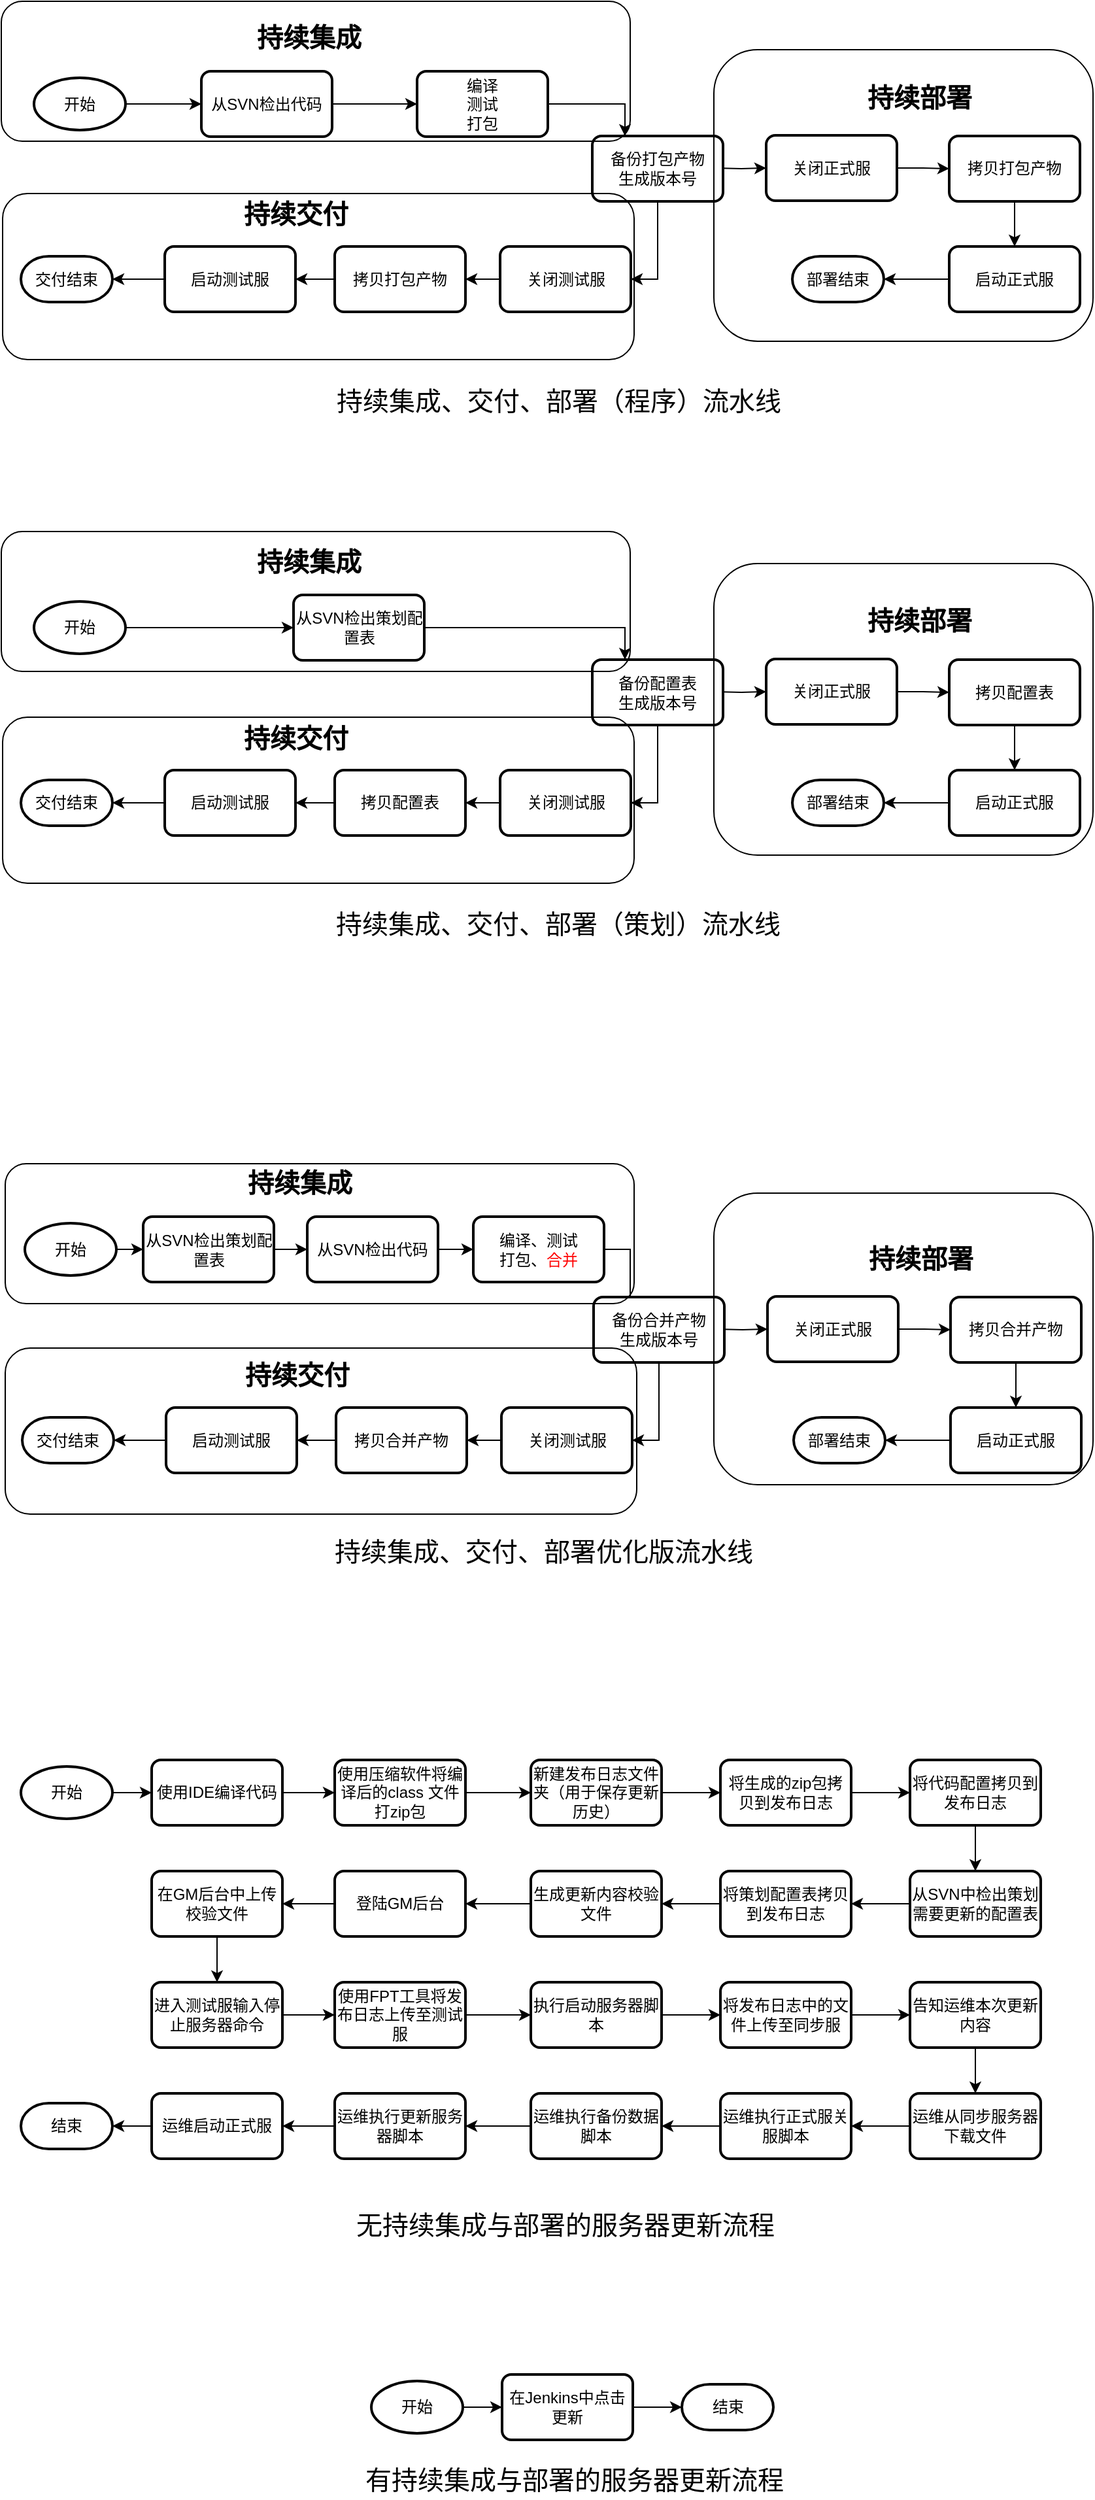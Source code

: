 <mxfile version="11.0.8" type="github"><diagram id="DAxNncxdPKb8huAuDV34" name="第 1 页"><mxGraphModel dx="1822" dy="759" grid="1" gridSize="10" guides="1" tooltips="1" connect="1" arrows="1" fold="1" page="0" pageScale="1" pageWidth="827" pageHeight="1169" math="0" shadow="0"><root><mxCell id="0"/><mxCell id="1" parent="0"/><mxCell id="uBX6GO0lkTKA9ws29C6M-3" value="" style="edgeStyle=orthogonalEdgeStyle;rounded=0;orthogonalLoop=1;jettySize=auto;html=1;" parent="1" source="uBX6GO0lkTKA9ws29C6M-1" target="uBX6GO0lkTKA9ws29C6M-2" edge="1"><mxGeometry relative="1" as="geometry"/></mxCell><mxCell id="uBX6GO0lkTKA9ws29C6M-1" value="开始" style="strokeWidth=2;html=1;shape=mxgraph.flowchart.start_1;whiteSpace=wrap;" parent="1" vertex="1"><mxGeometry x="20" y="298.5" width="70" height="40" as="geometry"/></mxCell><mxCell id="uBX6GO0lkTKA9ws29C6M-5" value="" style="edgeStyle=orthogonalEdgeStyle;rounded=0;orthogonalLoop=1;jettySize=auto;html=1;" parent="1" source="uBX6GO0lkTKA9ws29C6M-2" target="uBX6GO0lkTKA9ws29C6M-4" edge="1"><mxGeometry relative="1" as="geometry"/></mxCell><mxCell id="uBX6GO0lkTKA9ws29C6M-2" value="从SVN检出代码" style="rounded=1;whiteSpace=wrap;html=1;absoluteArcSize=1;arcSize=14;strokeWidth=2;" parent="1" vertex="1"><mxGeometry x="148" y="293.5" width="100" height="50" as="geometry"/></mxCell><mxCell id="9Hxr84d4E7dK_ZNgfjIY-139" style="edgeStyle=orthogonalEdgeStyle;rounded=0;orthogonalLoop=1;jettySize=auto;html=1;exitX=1;exitY=0.5;exitDx=0;exitDy=0;entryX=0.25;entryY=0;entryDx=0;entryDy=0;fontSize=20;" edge="1" parent="1" source="uBX6GO0lkTKA9ws29C6M-4" target="uBX6GO0lkTKA9ws29C6M-6"><mxGeometry relative="1" as="geometry"/></mxCell><mxCell id="uBX6GO0lkTKA9ws29C6M-4" value="&lt;div&gt;编译&lt;/div&gt;&lt;div&gt;测试&lt;/div&gt;&lt;div&gt;打包&lt;/div&gt;" style="rounded=1;whiteSpace=wrap;html=1;absoluteArcSize=1;arcSize=14;strokeWidth=2;" parent="1" vertex="1"><mxGeometry x="313" y="293.5" width="100" height="50" as="geometry"/></mxCell><mxCell id="9Hxr84d4E7dK_ZNgfjIY-12" value="" style="edgeStyle=orthogonalEdgeStyle;rounded=0;orthogonalLoop=1;jettySize=auto;html=1;" edge="1" parent="1" target="9Hxr84d4E7dK_ZNgfjIY-1"><mxGeometry relative="1" as="geometry"><mxPoint x="540" y="367.5" as="sourcePoint"/></mxGeometry></mxCell><mxCell id="9Hxr84d4E7dK_ZNgfjIY-136" style="edgeStyle=orthogonalEdgeStyle;rounded=0;orthogonalLoop=1;jettySize=auto;html=1;exitX=0.5;exitY=1;exitDx=0;exitDy=0;entryX=1;entryY=0.5;entryDx=0;entryDy=0;fontSize=20;" edge="1" parent="1" source="uBX6GO0lkTKA9ws29C6M-6" target="uBX6GO0lkTKA9ws29C6M-8"><mxGeometry relative="1" as="geometry"/></mxCell><mxCell id="uBX6GO0lkTKA9ws29C6M-6" value="&lt;div&gt;备份打包产物&lt;/div&gt;&lt;div&gt;生成版本号&lt;br&gt;&lt;/div&gt;" style="rounded=1;whiteSpace=wrap;html=1;absoluteArcSize=1;arcSize=14;strokeWidth=2;" parent="1" vertex="1"><mxGeometry x="447" y="343" width="100" height="50" as="geometry"/></mxCell><mxCell id="uBX6GO0lkTKA9ws29C6M-13" value="" style="edgeStyle=orthogonalEdgeStyle;rounded=0;orthogonalLoop=1;jettySize=auto;html=1;" parent="1" source="uBX6GO0lkTKA9ws29C6M-8" target="uBX6GO0lkTKA9ws29C6M-9" edge="1"><mxGeometry relative="1" as="geometry"/></mxCell><mxCell id="uBX6GO0lkTKA9ws29C6M-8" value="关闭测试服" style="rounded=1;whiteSpace=wrap;html=1;absoluteArcSize=1;arcSize=14;strokeWidth=2;" parent="1" vertex="1"><mxGeometry x="376.5" y="427.5" width="100" height="50" as="geometry"/></mxCell><mxCell id="uBX6GO0lkTKA9ws29C6M-11" value="" style="edgeStyle=orthogonalEdgeStyle;rounded=0;orthogonalLoop=1;jettySize=auto;html=1;" parent="1" source="uBX6GO0lkTKA9ws29C6M-9" target="uBX6GO0lkTKA9ws29C6M-10" edge="1"><mxGeometry relative="1" as="geometry"/></mxCell><mxCell id="uBX6GO0lkTKA9ws29C6M-9" value="拷贝打包产物" style="rounded=1;whiteSpace=wrap;html=1;absoluteArcSize=1;arcSize=14;strokeWidth=2;" parent="1" vertex="1"><mxGeometry x="250" y="427.5" width="100" height="50" as="geometry"/></mxCell><mxCell id="uBX6GO0lkTKA9ws29C6M-15" value="" style="edgeStyle=orthogonalEdgeStyle;rounded=0;orthogonalLoop=1;jettySize=auto;html=1;" parent="1" source="uBX6GO0lkTKA9ws29C6M-10" target="uBX6GO0lkTKA9ws29C6M-14" edge="1"><mxGeometry relative="1" as="geometry"/></mxCell><mxCell id="uBX6GO0lkTKA9ws29C6M-10" value="启动测试服" style="rounded=1;whiteSpace=wrap;html=1;absoluteArcSize=1;arcSize=14;strokeWidth=2;" parent="1" vertex="1"><mxGeometry x="120" y="427.5" width="100" height="50" as="geometry"/></mxCell><mxCell id="uBX6GO0lkTKA9ws29C6M-14" value="交付结束" style="strokeWidth=2;html=1;shape=mxgraph.flowchart.terminator;whiteSpace=wrap;" parent="1" vertex="1"><mxGeometry x="10" y="435" width="70" height="35" as="geometry"/></mxCell><mxCell id="9Hxr84d4E7dK_ZNgfjIY-13" value="" style="edgeStyle=orthogonalEdgeStyle;rounded=0;orthogonalLoop=1;jettySize=auto;html=1;" edge="1" parent="1" source="9Hxr84d4E7dK_ZNgfjIY-1" target="9Hxr84d4E7dK_ZNgfjIY-2"><mxGeometry relative="1" as="geometry"/></mxCell><mxCell id="9Hxr84d4E7dK_ZNgfjIY-1" value="关闭正式服" style="rounded=1;whiteSpace=wrap;html=1;absoluteArcSize=1;arcSize=14;strokeWidth=2;" vertex="1" parent="1"><mxGeometry x="580" y="342.5" width="100" height="50" as="geometry"/></mxCell><mxCell id="9Hxr84d4E7dK_ZNgfjIY-14" value="" style="edgeStyle=orthogonalEdgeStyle;rounded=0;orthogonalLoop=1;jettySize=auto;html=1;" edge="1" parent="1" source="9Hxr84d4E7dK_ZNgfjIY-2" target="9Hxr84d4E7dK_ZNgfjIY-3"><mxGeometry relative="1" as="geometry"/></mxCell><mxCell id="9Hxr84d4E7dK_ZNgfjIY-2" value="拷贝打包产物" style="rounded=1;whiteSpace=wrap;html=1;absoluteArcSize=1;arcSize=14;strokeWidth=2;" vertex="1" parent="1"><mxGeometry x="720" y="343" width="100" height="50" as="geometry"/></mxCell><mxCell id="9Hxr84d4E7dK_ZNgfjIY-15" value="" style="edgeStyle=orthogonalEdgeStyle;rounded=0;orthogonalLoop=1;jettySize=auto;html=1;" edge="1" parent="1" source="9Hxr84d4E7dK_ZNgfjIY-3" target="9Hxr84d4E7dK_ZNgfjIY-5"><mxGeometry relative="1" as="geometry"/></mxCell><mxCell id="9Hxr84d4E7dK_ZNgfjIY-3" value="启动正式服" style="rounded=1;whiteSpace=wrap;html=1;absoluteArcSize=1;arcSize=14;strokeWidth=2;" vertex="1" parent="1"><mxGeometry x="720" y="427.5" width="100" height="50" as="geometry"/></mxCell><mxCell id="9Hxr84d4E7dK_ZNgfjIY-5" value="部署结束" style="strokeWidth=2;html=1;shape=mxgraph.flowchart.terminator;whiteSpace=wrap;" vertex="1" parent="1"><mxGeometry x="600" y="435" width="70" height="35" as="geometry"/></mxCell><mxCell id="9Hxr84d4E7dK_ZNgfjIY-10" value="" style="rounded=1;whiteSpace=wrap;html=1;fillColor=none;" vertex="1" parent="1"><mxGeometry x="-4" y="387" width="483" height="127" as="geometry"/></mxCell><mxCell id="9Hxr84d4E7dK_ZNgfjIY-16" value="" style="rounded=1;whiteSpace=wrap;html=1;fillColor=none;" vertex="1" parent="1"><mxGeometry x="540" y="277" width="290" height="223" as="geometry"/></mxCell><mxCell id="9Hxr84d4E7dK_ZNgfjIY-17" value="持续集成" style="text;html=1;strokeColor=none;fillColor=none;align=center;verticalAlign=middle;whiteSpace=wrap;rounded=0;fontStyle=1;fontSize=20;" vertex="1" parent="1"><mxGeometry x="182.5" y="252" width="95" height="30" as="geometry"/></mxCell><mxCell id="9Hxr84d4E7dK_ZNgfjIY-18" value="持续部署" style="text;html=1;strokeColor=none;fillColor=none;align=center;verticalAlign=middle;whiteSpace=wrap;rounded=0;fontStyle=1;fontSize=20;" vertex="1" parent="1"><mxGeometry x="650" y="297.5" width="95" height="30" as="geometry"/></mxCell><mxCell id="9Hxr84d4E7dK_ZNgfjIY-203" style="edgeStyle=orthogonalEdgeStyle;rounded=0;orthogonalLoop=1;jettySize=auto;html=1;exitX=1;exitY=0.5;exitDx=0;exitDy=0;entryX=0.25;entryY=0;entryDx=0;entryDy=0;fontSize=20;" edge="1" parent="1" source="9Hxr84d4E7dK_ZNgfjIY-22" target="9Hxr84d4E7dK_ZNgfjIY-179"><mxGeometry relative="1" as="geometry"/></mxCell><mxCell id="9Hxr84d4E7dK_ZNgfjIY-22" value="从SVN检出策划配置表" style="rounded=1;whiteSpace=wrap;html=1;absoluteArcSize=1;arcSize=14;strokeWidth=2;" vertex="1" parent="1"><mxGeometry x="218.5" y="694" width="100" height="50" as="geometry"/></mxCell><mxCell id="9Hxr84d4E7dK_ZNgfjIY-49" value="持续集成、交付、部署（程序）流水线" style="text;html=1;strokeColor=none;fillColor=none;align=center;verticalAlign=middle;whiteSpace=wrap;rounded=0;fontStyle=0;fontSize=20;" vertex="1" parent="1"><mxGeometry x="243" y="530" width="357" height="30" as="geometry"/></mxCell><mxCell id="9Hxr84d4E7dK_ZNgfjIY-50" value="持续集成、交付、部署（策划）流水线" style="text;html=1;strokeColor=none;fillColor=none;align=center;verticalAlign=middle;whiteSpace=wrap;rounded=0;fontStyle=0;fontSize=20;" vertex="1" parent="1"><mxGeometry x="242" y="929.5" width="358" height="30" as="geometry"/></mxCell><mxCell id="9Hxr84d4E7dK_ZNgfjIY-234" value="" style="edgeStyle=orthogonalEdgeStyle;rounded=0;orthogonalLoop=1;jettySize=auto;html=1;fontSize=20;" edge="1" parent="1" source="9Hxr84d4E7dK_ZNgfjIY-54" target="9Hxr84d4E7dK_ZNgfjIY-56"><mxGeometry relative="1" as="geometry"/></mxCell><mxCell id="9Hxr84d4E7dK_ZNgfjIY-54" value="从SVN检出代码" style="rounded=1;whiteSpace=wrap;html=1;absoluteArcSize=1;arcSize=14;strokeWidth=2;" vertex="1" parent="1"><mxGeometry x="229" y="1169.5" width="100" height="50" as="geometry"/></mxCell><mxCell id="9Hxr84d4E7dK_ZNgfjIY-236" style="edgeStyle=orthogonalEdgeStyle;rounded=0;orthogonalLoop=1;jettySize=auto;html=1;exitX=1;exitY=0.5;exitDx=0;exitDy=0;entryX=0.25;entryY=0;entryDx=0;entryDy=0;fontSize=20;" edge="1" parent="1" source="9Hxr84d4E7dK_ZNgfjIY-56" target="9Hxr84d4E7dK_ZNgfjIY-212"><mxGeometry relative="1" as="geometry"/></mxCell><mxCell id="9Hxr84d4E7dK_ZNgfjIY-56" value="&lt;div&gt;编译、测试&lt;/div&gt;&lt;div&gt;打包、&lt;font color=&quot;#FF0000&quot;&gt;合并&lt;/font&gt;&lt;/div&gt;" style="rounded=1;whiteSpace=wrap;html=1;absoluteArcSize=1;arcSize=14;strokeWidth=2;" vertex="1" parent="1"><mxGeometry x="356" y="1169.5" width="100" height="50" as="geometry"/></mxCell><mxCell id="9Hxr84d4E7dK_ZNgfjIY-78" value="持续集成、交付、部署优化版流水线" style="text;html=1;strokeColor=none;fillColor=none;align=center;verticalAlign=middle;whiteSpace=wrap;rounded=0;fontStyle=0;fontSize=20;" vertex="1" parent="1"><mxGeometry x="240" y="1410" width="340" height="30" as="geometry"/></mxCell><mxCell id="9Hxr84d4E7dK_ZNgfjIY-108" value="" style="edgeStyle=orthogonalEdgeStyle;rounded=0;orthogonalLoop=1;jettySize=auto;html=1;fontSize=20;" edge="1" parent="1" source="9Hxr84d4E7dK_ZNgfjIY-86" target="9Hxr84d4E7dK_ZNgfjIY-87"><mxGeometry relative="1" as="geometry"/></mxCell><mxCell id="9Hxr84d4E7dK_ZNgfjIY-86" value="开始" style="strokeWidth=2;html=1;shape=mxgraph.flowchart.start_1;whiteSpace=wrap;" vertex="1" parent="1"><mxGeometry x="10" y="1590" width="70" height="40" as="geometry"/></mxCell><mxCell id="9Hxr84d4E7dK_ZNgfjIY-109" value="" style="edgeStyle=orthogonalEdgeStyle;rounded=0;orthogonalLoop=1;jettySize=auto;html=1;fontSize=20;" edge="1" parent="1" source="9Hxr84d4E7dK_ZNgfjIY-87" target="9Hxr84d4E7dK_ZNgfjIY-88"><mxGeometry relative="1" as="geometry"/></mxCell><mxCell id="9Hxr84d4E7dK_ZNgfjIY-87" value="使用IDE编译代码" style="rounded=1;whiteSpace=wrap;html=1;absoluteArcSize=1;arcSize=14;strokeWidth=2;" vertex="1" parent="1"><mxGeometry x="110" y="1585" width="100" height="50" as="geometry"/></mxCell><mxCell id="9Hxr84d4E7dK_ZNgfjIY-110" value="" style="edgeStyle=orthogonalEdgeStyle;rounded=0;orthogonalLoop=1;jettySize=auto;html=1;fontSize=20;" edge="1" parent="1" source="9Hxr84d4E7dK_ZNgfjIY-88" target="9Hxr84d4E7dK_ZNgfjIY-92"><mxGeometry relative="1" as="geometry"/></mxCell><mxCell id="9Hxr84d4E7dK_ZNgfjIY-88" value="使用压缩软件将编译后的class 文件打zip包" style="rounded=1;whiteSpace=wrap;html=1;absoluteArcSize=1;arcSize=14;strokeWidth=2;" vertex="1" parent="1"><mxGeometry x="250" y="1585" width="100" height="50" as="geometry"/></mxCell><mxCell id="9Hxr84d4E7dK_ZNgfjIY-119" value="" style="edgeStyle=orthogonalEdgeStyle;rounded=0;orthogonalLoop=1;jettySize=auto;html=1;fontSize=20;" edge="1" parent="1" source="9Hxr84d4E7dK_ZNgfjIY-89" target="9Hxr84d4E7dK_ZNgfjIY-90"><mxGeometry relative="1" as="geometry"/></mxCell><mxCell id="9Hxr84d4E7dK_ZNgfjIY-89" value="进入测试服输入停止服务器命令" style="rounded=1;whiteSpace=wrap;html=1;absoluteArcSize=1;arcSize=14;strokeWidth=2;" vertex="1" parent="1"><mxGeometry x="110" y="1755" width="100" height="50" as="geometry"/></mxCell><mxCell id="9Hxr84d4E7dK_ZNgfjIY-120" value="" style="edgeStyle=orthogonalEdgeStyle;rounded=0;orthogonalLoop=1;jettySize=auto;html=1;fontSize=20;" edge="1" parent="1" source="9Hxr84d4E7dK_ZNgfjIY-90" target="9Hxr84d4E7dK_ZNgfjIY-99"><mxGeometry relative="1" as="geometry"/></mxCell><mxCell id="9Hxr84d4E7dK_ZNgfjIY-90" value="使用FPT工具将发布日志上传至测试服" style="rounded=1;whiteSpace=wrap;html=1;absoluteArcSize=1;arcSize=14;strokeWidth=2;" vertex="1" parent="1"><mxGeometry x="250" y="1755" width="100" height="50" as="geometry"/></mxCell><mxCell id="9Hxr84d4E7dK_ZNgfjIY-114" value="" style="edgeStyle=orthogonalEdgeStyle;rounded=0;orthogonalLoop=1;jettySize=auto;html=1;fontSize=20;" edge="1" parent="1" source="9Hxr84d4E7dK_ZNgfjIY-91" target="9Hxr84d4E7dK_ZNgfjIY-93"><mxGeometry relative="1" as="geometry"/></mxCell><mxCell id="9Hxr84d4E7dK_ZNgfjIY-91" value="从SVN中检出策划需要更新的配置表" style="rounded=1;whiteSpace=wrap;html=1;absoluteArcSize=1;arcSize=14;strokeWidth=2;" vertex="1" parent="1"><mxGeometry x="690" y="1670" width="100" height="50" as="geometry"/></mxCell><mxCell id="9Hxr84d4E7dK_ZNgfjIY-111" value="" style="edgeStyle=orthogonalEdgeStyle;rounded=0;orthogonalLoop=1;jettySize=auto;html=1;fontSize=20;" edge="1" parent="1" source="9Hxr84d4E7dK_ZNgfjIY-92" target="9Hxr84d4E7dK_ZNgfjIY-94"><mxGeometry relative="1" as="geometry"/></mxCell><mxCell id="9Hxr84d4E7dK_ZNgfjIY-92" value="新建发布日志文件夹（用于保存更新历史）" style="rounded=1;whiteSpace=wrap;html=1;absoluteArcSize=1;arcSize=14;strokeWidth=2;" vertex="1" parent="1"><mxGeometry x="400" y="1585" width="100" height="50" as="geometry"/></mxCell><mxCell id="9Hxr84d4E7dK_ZNgfjIY-115" value="" style="edgeStyle=orthogonalEdgeStyle;rounded=0;orthogonalLoop=1;jettySize=auto;html=1;fontSize=20;" edge="1" parent="1" source="9Hxr84d4E7dK_ZNgfjIY-93" target="9Hxr84d4E7dK_ZNgfjIY-96"><mxGeometry relative="1" as="geometry"/></mxCell><mxCell id="9Hxr84d4E7dK_ZNgfjIY-93" value="将策划配置表拷贝到发布日志" style="rounded=1;whiteSpace=wrap;html=1;absoluteArcSize=1;arcSize=14;strokeWidth=2;" vertex="1" parent="1"><mxGeometry x="545" y="1670" width="100" height="50" as="geometry"/></mxCell><mxCell id="9Hxr84d4E7dK_ZNgfjIY-112" value="" style="edgeStyle=orthogonalEdgeStyle;rounded=0;orthogonalLoop=1;jettySize=auto;html=1;fontSize=20;" edge="1" parent="1" source="9Hxr84d4E7dK_ZNgfjIY-94" target="9Hxr84d4E7dK_ZNgfjIY-95"><mxGeometry relative="1" as="geometry"/></mxCell><mxCell id="9Hxr84d4E7dK_ZNgfjIY-94" value="将生成的zip包拷贝到发布日志" style="rounded=1;whiteSpace=wrap;html=1;absoluteArcSize=1;arcSize=14;strokeWidth=2;" vertex="1" parent="1"><mxGeometry x="545" y="1585" width="100" height="50" as="geometry"/></mxCell><mxCell id="9Hxr84d4E7dK_ZNgfjIY-113" value="" style="edgeStyle=orthogonalEdgeStyle;rounded=0;orthogonalLoop=1;jettySize=auto;html=1;fontSize=20;" edge="1" parent="1" source="9Hxr84d4E7dK_ZNgfjIY-95" target="9Hxr84d4E7dK_ZNgfjIY-91"><mxGeometry relative="1" as="geometry"/></mxCell><mxCell id="9Hxr84d4E7dK_ZNgfjIY-95" value="将代码配置拷贝到发布日志" style="rounded=1;whiteSpace=wrap;html=1;absoluteArcSize=1;arcSize=14;strokeWidth=2;" vertex="1" parent="1"><mxGeometry x="690" y="1585" width="100" height="50" as="geometry"/></mxCell><mxCell id="9Hxr84d4E7dK_ZNgfjIY-116" value="" style="edgeStyle=orthogonalEdgeStyle;rounded=0;orthogonalLoop=1;jettySize=auto;html=1;fontSize=20;" edge="1" parent="1" source="9Hxr84d4E7dK_ZNgfjIY-96" target="9Hxr84d4E7dK_ZNgfjIY-97"><mxGeometry relative="1" as="geometry"/></mxCell><mxCell id="9Hxr84d4E7dK_ZNgfjIY-96" value="生成更新内容校验文件" style="rounded=1;whiteSpace=wrap;html=1;absoluteArcSize=1;arcSize=14;strokeWidth=2;" vertex="1" parent="1"><mxGeometry x="400" y="1670" width="100" height="50" as="geometry"/></mxCell><mxCell id="9Hxr84d4E7dK_ZNgfjIY-117" value="" style="edgeStyle=orthogonalEdgeStyle;rounded=0;orthogonalLoop=1;jettySize=auto;html=1;fontSize=20;" edge="1" parent="1" source="9Hxr84d4E7dK_ZNgfjIY-97" target="9Hxr84d4E7dK_ZNgfjIY-98"><mxGeometry relative="1" as="geometry"/></mxCell><mxCell id="9Hxr84d4E7dK_ZNgfjIY-97" value="登陆GM后台" style="rounded=1;whiteSpace=wrap;html=1;absoluteArcSize=1;arcSize=14;strokeWidth=2;" vertex="1" parent="1"><mxGeometry x="250" y="1670" width="100" height="50" as="geometry"/></mxCell><mxCell id="9Hxr84d4E7dK_ZNgfjIY-118" value="" style="edgeStyle=orthogonalEdgeStyle;rounded=0;orthogonalLoop=1;jettySize=auto;html=1;fontSize=20;" edge="1" parent="1" source="9Hxr84d4E7dK_ZNgfjIY-98" target="9Hxr84d4E7dK_ZNgfjIY-89"><mxGeometry relative="1" as="geometry"/></mxCell><mxCell id="9Hxr84d4E7dK_ZNgfjIY-98" value="在GM后台中上传校验文件" style="rounded=1;whiteSpace=wrap;html=1;absoluteArcSize=1;arcSize=14;strokeWidth=2;" vertex="1" parent="1"><mxGeometry x="110" y="1670" width="100" height="50" as="geometry"/></mxCell><mxCell id="9Hxr84d4E7dK_ZNgfjIY-121" value="" style="edgeStyle=orthogonalEdgeStyle;rounded=0;orthogonalLoop=1;jettySize=auto;html=1;fontSize=20;" edge="1" parent="1" source="9Hxr84d4E7dK_ZNgfjIY-99" target="9Hxr84d4E7dK_ZNgfjIY-100"><mxGeometry relative="1" as="geometry"/></mxCell><mxCell id="9Hxr84d4E7dK_ZNgfjIY-99" value="执行启动服务器脚本" style="rounded=1;whiteSpace=wrap;html=1;absoluteArcSize=1;arcSize=14;strokeWidth=2;" vertex="1" parent="1"><mxGeometry x="400" y="1755" width="100" height="50" as="geometry"/></mxCell><mxCell id="9Hxr84d4E7dK_ZNgfjIY-122" value="" style="edgeStyle=orthogonalEdgeStyle;rounded=0;orthogonalLoop=1;jettySize=auto;html=1;fontSize=20;" edge="1" parent="1" source="9Hxr84d4E7dK_ZNgfjIY-100" target="9Hxr84d4E7dK_ZNgfjIY-101"><mxGeometry relative="1" as="geometry"/></mxCell><mxCell id="9Hxr84d4E7dK_ZNgfjIY-100" value="将发布日志中的文件上传至同步服" style="rounded=1;whiteSpace=wrap;html=1;absoluteArcSize=1;arcSize=14;strokeWidth=2;" vertex="1" parent="1"><mxGeometry x="545" y="1755" width="100" height="50" as="geometry"/></mxCell><mxCell id="9Hxr84d4E7dK_ZNgfjIY-123" value="" style="edgeStyle=orthogonalEdgeStyle;rounded=0;orthogonalLoop=1;jettySize=auto;html=1;fontSize=20;" edge="1" parent="1" source="9Hxr84d4E7dK_ZNgfjIY-101" target="9Hxr84d4E7dK_ZNgfjIY-102"><mxGeometry relative="1" as="geometry"/></mxCell><mxCell id="9Hxr84d4E7dK_ZNgfjIY-101" value="告知运维本次更新内容" style="rounded=1;whiteSpace=wrap;html=1;absoluteArcSize=1;arcSize=14;strokeWidth=2;" vertex="1" parent="1"><mxGeometry x="690" y="1755" width="100" height="50" as="geometry"/></mxCell><mxCell id="9Hxr84d4E7dK_ZNgfjIY-124" value="" style="edgeStyle=orthogonalEdgeStyle;rounded=0;orthogonalLoop=1;jettySize=auto;html=1;fontSize=20;" edge="1" parent="1" source="9Hxr84d4E7dK_ZNgfjIY-102" target="9Hxr84d4E7dK_ZNgfjIY-103"><mxGeometry relative="1" as="geometry"/></mxCell><mxCell id="9Hxr84d4E7dK_ZNgfjIY-102" value="运维从同步服务器下载文件" style="rounded=1;whiteSpace=wrap;html=1;absoluteArcSize=1;arcSize=14;strokeWidth=2;" vertex="1" parent="1"><mxGeometry x="690" y="1840" width="100" height="50" as="geometry"/></mxCell><mxCell id="9Hxr84d4E7dK_ZNgfjIY-125" value="" style="edgeStyle=orthogonalEdgeStyle;rounded=0;orthogonalLoop=1;jettySize=auto;html=1;fontSize=20;" edge="1" parent="1" source="9Hxr84d4E7dK_ZNgfjIY-103" target="9Hxr84d4E7dK_ZNgfjIY-104"><mxGeometry relative="1" as="geometry"/></mxCell><mxCell id="9Hxr84d4E7dK_ZNgfjIY-103" value="运维执行正式服关服脚本" style="rounded=1;whiteSpace=wrap;html=1;absoluteArcSize=1;arcSize=14;strokeWidth=2;" vertex="1" parent="1"><mxGeometry x="545" y="1840" width="100" height="50" as="geometry"/></mxCell><mxCell id="9Hxr84d4E7dK_ZNgfjIY-126" value="" style="edgeStyle=orthogonalEdgeStyle;rounded=0;orthogonalLoop=1;jettySize=auto;html=1;fontSize=20;" edge="1" parent="1" source="9Hxr84d4E7dK_ZNgfjIY-104" target="9Hxr84d4E7dK_ZNgfjIY-105"><mxGeometry relative="1" as="geometry"/></mxCell><mxCell id="9Hxr84d4E7dK_ZNgfjIY-104" value="运维执行备份数据脚本" style="rounded=1;whiteSpace=wrap;html=1;absoluteArcSize=1;arcSize=14;strokeWidth=2;" vertex="1" parent="1"><mxGeometry x="400" y="1840" width="100" height="50" as="geometry"/></mxCell><mxCell id="9Hxr84d4E7dK_ZNgfjIY-127" value="" style="edgeStyle=orthogonalEdgeStyle;rounded=0;orthogonalLoop=1;jettySize=auto;html=1;fontSize=20;" edge="1" parent="1" source="9Hxr84d4E7dK_ZNgfjIY-105" target="9Hxr84d4E7dK_ZNgfjIY-106"><mxGeometry relative="1" as="geometry"/></mxCell><mxCell id="9Hxr84d4E7dK_ZNgfjIY-105" value="运维执行更新服务器脚本" style="rounded=1;whiteSpace=wrap;html=1;absoluteArcSize=1;arcSize=14;strokeWidth=2;" vertex="1" parent="1"><mxGeometry x="250" y="1840" width="100" height="50" as="geometry"/></mxCell><mxCell id="9Hxr84d4E7dK_ZNgfjIY-128" value="" style="edgeStyle=orthogonalEdgeStyle;rounded=0;orthogonalLoop=1;jettySize=auto;html=1;fontSize=20;" edge="1" parent="1" source="9Hxr84d4E7dK_ZNgfjIY-106" target="9Hxr84d4E7dK_ZNgfjIY-107"><mxGeometry relative="1" as="geometry"/></mxCell><mxCell id="9Hxr84d4E7dK_ZNgfjIY-106" value="运维启动正式服" style="rounded=1;whiteSpace=wrap;html=1;absoluteArcSize=1;arcSize=14;strokeWidth=2;" vertex="1" parent="1"><mxGeometry x="110" y="1840" width="100" height="50" as="geometry"/></mxCell><mxCell id="9Hxr84d4E7dK_ZNgfjIY-107" value="结束" style="strokeWidth=2;html=1;shape=mxgraph.flowchart.terminator;whiteSpace=wrap;" vertex="1" parent="1"><mxGeometry x="10" y="1847.5" width="70" height="35" as="geometry"/></mxCell><mxCell id="9Hxr84d4E7dK_ZNgfjIY-129" value="" style="edgeStyle=orthogonalEdgeStyle;rounded=0;orthogonalLoop=1;jettySize=auto;html=1;fontSize=20;" edge="1" parent="1" source="9Hxr84d4E7dK_ZNgfjIY-130" target="9Hxr84d4E7dK_ZNgfjIY-131"><mxGeometry relative="1" as="geometry"/></mxCell><mxCell id="9Hxr84d4E7dK_ZNgfjIY-130" value="开始" style="strokeWidth=2;html=1;shape=mxgraph.flowchart.start_1;whiteSpace=wrap;" vertex="1" parent="1"><mxGeometry x="278" y="2060" width="70" height="40" as="geometry"/></mxCell><mxCell id="9Hxr84d4E7dK_ZNgfjIY-133" value="" style="edgeStyle=orthogonalEdgeStyle;rounded=0;orthogonalLoop=1;jettySize=auto;html=1;fontSize=20;" edge="1" parent="1" source="9Hxr84d4E7dK_ZNgfjIY-131" target="9Hxr84d4E7dK_ZNgfjIY-132"><mxGeometry relative="1" as="geometry"/></mxCell><mxCell id="9Hxr84d4E7dK_ZNgfjIY-131" value="在Jenkins中点击更新" style="rounded=1;whiteSpace=wrap;html=1;absoluteArcSize=1;arcSize=14;strokeWidth=2;" vertex="1" parent="1"><mxGeometry x="378" y="2055" width="100" height="50" as="geometry"/></mxCell><mxCell id="9Hxr84d4E7dK_ZNgfjIY-132" value="结束" style="strokeWidth=2;html=1;shape=mxgraph.flowchart.terminator;whiteSpace=wrap;" vertex="1" parent="1"><mxGeometry x="515.5" y="2062.5" width="70" height="35" as="geometry"/></mxCell><mxCell id="9Hxr84d4E7dK_ZNgfjIY-134" value="无持续集成与部署的服务器更新流程" style="text;html=1;strokeColor=none;fillColor=none;align=center;verticalAlign=middle;whiteSpace=wrap;rounded=0;fontStyle=0;fontSize=20;" vertex="1" parent="1"><mxGeometry x="243" y="1925" width="367" height="30" as="geometry"/></mxCell><mxCell id="9Hxr84d4E7dK_ZNgfjIY-135" value="有持续集成与部署的服务器更新流程" style="text;html=1;strokeColor=none;fillColor=none;align=center;verticalAlign=middle;whiteSpace=wrap;rounded=0;fontStyle=0;fontSize=20;" vertex="1" parent="1"><mxGeometry x="250" y="2120" width="367" height="30" as="geometry"/></mxCell><mxCell id="9Hxr84d4E7dK_ZNgfjIY-137" value="" style="rounded=1;whiteSpace=wrap;html=1;fillColor=none;" vertex="1" parent="1"><mxGeometry x="-5" y="240" width="481" height="107" as="geometry"/></mxCell><mxCell id="9Hxr84d4E7dK_ZNgfjIY-138" value="持续交付" style="text;html=1;strokeColor=none;fillColor=none;align=center;verticalAlign=middle;whiteSpace=wrap;rounded=0;fontStyle=1;fontSize=20;" vertex="1" parent="1"><mxGeometry x="172.5" y="387" width="95" height="30" as="geometry"/></mxCell><mxCell id="9Hxr84d4E7dK_ZNgfjIY-202" style="edgeStyle=orthogonalEdgeStyle;rounded=0;orthogonalLoop=1;jettySize=auto;html=1;exitX=1;exitY=0.5;exitDx=0;exitDy=0;exitPerimeter=0;fontSize=20;" edge="1" parent="1" source="9Hxr84d4E7dK_ZNgfjIY-172" target="9Hxr84d4E7dK_ZNgfjIY-22"><mxGeometry relative="1" as="geometry"/></mxCell><mxCell id="9Hxr84d4E7dK_ZNgfjIY-172" value="开始" style="strokeWidth=2;html=1;shape=mxgraph.flowchart.start_1;whiteSpace=wrap;" vertex="1" parent="1"><mxGeometry x="20" y="699" width="70" height="40" as="geometry"/></mxCell><mxCell id="9Hxr84d4E7dK_ZNgfjIY-177" value="" style="edgeStyle=orthogonalEdgeStyle;rounded=0;orthogonalLoop=1;jettySize=auto;html=1;" edge="1" parent="1" target="9Hxr84d4E7dK_ZNgfjIY-188"><mxGeometry relative="1" as="geometry"><mxPoint x="540" y="768" as="sourcePoint"/></mxGeometry></mxCell><mxCell id="9Hxr84d4E7dK_ZNgfjIY-178" style="edgeStyle=orthogonalEdgeStyle;rounded=0;orthogonalLoop=1;jettySize=auto;html=1;exitX=0.5;exitY=1;exitDx=0;exitDy=0;entryX=1;entryY=0.5;entryDx=0;entryDy=0;fontSize=20;" edge="1" parent="1" source="9Hxr84d4E7dK_ZNgfjIY-179" target="9Hxr84d4E7dK_ZNgfjIY-181"><mxGeometry relative="1" as="geometry"/></mxCell><mxCell id="9Hxr84d4E7dK_ZNgfjIY-179" value="&lt;div&gt;备份配置表&lt;/div&gt;&lt;div&gt;生成版本号&lt;br&gt;&lt;/div&gt;" style="rounded=1;whiteSpace=wrap;html=1;absoluteArcSize=1;arcSize=14;strokeWidth=2;" vertex="1" parent="1"><mxGeometry x="447" y="743.5" width="100" height="50" as="geometry"/></mxCell><mxCell id="9Hxr84d4E7dK_ZNgfjIY-180" value="" style="edgeStyle=orthogonalEdgeStyle;rounded=0;orthogonalLoop=1;jettySize=auto;html=1;" edge="1" parent="1" source="9Hxr84d4E7dK_ZNgfjIY-181" target="9Hxr84d4E7dK_ZNgfjIY-183"><mxGeometry relative="1" as="geometry"/></mxCell><mxCell id="9Hxr84d4E7dK_ZNgfjIY-181" value="关闭测试服" style="rounded=1;whiteSpace=wrap;html=1;absoluteArcSize=1;arcSize=14;strokeWidth=2;" vertex="1" parent="1"><mxGeometry x="376.5" y="828" width="100" height="50" as="geometry"/></mxCell><mxCell id="9Hxr84d4E7dK_ZNgfjIY-182" value="" style="edgeStyle=orthogonalEdgeStyle;rounded=0;orthogonalLoop=1;jettySize=auto;html=1;" edge="1" parent="1" source="9Hxr84d4E7dK_ZNgfjIY-183" target="9Hxr84d4E7dK_ZNgfjIY-185"><mxGeometry relative="1" as="geometry"/></mxCell><mxCell id="9Hxr84d4E7dK_ZNgfjIY-183" value="拷贝配置表" style="rounded=1;whiteSpace=wrap;html=1;absoluteArcSize=1;arcSize=14;strokeWidth=2;" vertex="1" parent="1"><mxGeometry x="250" y="828" width="100" height="50" as="geometry"/></mxCell><mxCell id="9Hxr84d4E7dK_ZNgfjIY-184" value="" style="edgeStyle=orthogonalEdgeStyle;rounded=0;orthogonalLoop=1;jettySize=auto;html=1;" edge="1" parent="1" source="9Hxr84d4E7dK_ZNgfjIY-185" target="9Hxr84d4E7dK_ZNgfjIY-186"><mxGeometry relative="1" as="geometry"/></mxCell><mxCell id="9Hxr84d4E7dK_ZNgfjIY-185" value="启动测试服" style="rounded=1;whiteSpace=wrap;html=1;absoluteArcSize=1;arcSize=14;strokeWidth=2;" vertex="1" parent="1"><mxGeometry x="120" y="828" width="100" height="50" as="geometry"/></mxCell><mxCell id="9Hxr84d4E7dK_ZNgfjIY-186" value="交付结束" style="strokeWidth=2;html=1;shape=mxgraph.flowchart.terminator;whiteSpace=wrap;" vertex="1" parent="1"><mxGeometry x="10" y="835.5" width="70" height="35" as="geometry"/></mxCell><mxCell id="9Hxr84d4E7dK_ZNgfjIY-187" value="" style="edgeStyle=orthogonalEdgeStyle;rounded=0;orthogonalLoop=1;jettySize=auto;html=1;" edge="1" parent="1" source="9Hxr84d4E7dK_ZNgfjIY-188" target="9Hxr84d4E7dK_ZNgfjIY-190"><mxGeometry relative="1" as="geometry"/></mxCell><mxCell id="9Hxr84d4E7dK_ZNgfjIY-188" value="关闭正式服" style="rounded=1;whiteSpace=wrap;html=1;absoluteArcSize=1;arcSize=14;strokeWidth=2;" vertex="1" parent="1"><mxGeometry x="580" y="743" width="100" height="50" as="geometry"/></mxCell><mxCell id="9Hxr84d4E7dK_ZNgfjIY-189" value="" style="edgeStyle=orthogonalEdgeStyle;rounded=0;orthogonalLoop=1;jettySize=auto;html=1;" edge="1" parent="1" source="9Hxr84d4E7dK_ZNgfjIY-190" target="9Hxr84d4E7dK_ZNgfjIY-192"><mxGeometry relative="1" as="geometry"/></mxCell><mxCell id="9Hxr84d4E7dK_ZNgfjIY-190" value="拷贝配置表" style="rounded=1;whiteSpace=wrap;html=1;absoluteArcSize=1;arcSize=14;strokeWidth=2;" vertex="1" parent="1"><mxGeometry x="720" y="743.5" width="100" height="50" as="geometry"/></mxCell><mxCell id="9Hxr84d4E7dK_ZNgfjIY-191" value="" style="edgeStyle=orthogonalEdgeStyle;rounded=0;orthogonalLoop=1;jettySize=auto;html=1;" edge="1" parent="1" source="9Hxr84d4E7dK_ZNgfjIY-192" target="9Hxr84d4E7dK_ZNgfjIY-193"><mxGeometry relative="1" as="geometry"/></mxCell><mxCell id="9Hxr84d4E7dK_ZNgfjIY-192" value="启动正式服" style="rounded=1;whiteSpace=wrap;html=1;absoluteArcSize=1;arcSize=14;strokeWidth=2;" vertex="1" parent="1"><mxGeometry x="720" y="828" width="100" height="50" as="geometry"/></mxCell><mxCell id="9Hxr84d4E7dK_ZNgfjIY-193" value="部署结束" style="strokeWidth=2;html=1;shape=mxgraph.flowchart.terminator;whiteSpace=wrap;" vertex="1" parent="1"><mxGeometry x="600" y="835.5" width="70" height="35" as="geometry"/></mxCell><mxCell id="9Hxr84d4E7dK_ZNgfjIY-194" value="" style="rounded=1;whiteSpace=wrap;html=1;fillColor=none;" vertex="1" parent="1"><mxGeometry x="-4" y="787.5" width="483" height="127" as="geometry"/></mxCell><mxCell id="9Hxr84d4E7dK_ZNgfjIY-195" value="" style="rounded=1;whiteSpace=wrap;html=1;fillColor=none;" vertex="1" parent="1"><mxGeometry x="540" y="670" width="290" height="223" as="geometry"/></mxCell><mxCell id="9Hxr84d4E7dK_ZNgfjIY-196" value="持续集成" style="text;html=1;strokeColor=none;fillColor=none;align=center;verticalAlign=middle;whiteSpace=wrap;rounded=0;fontStyle=1;fontSize=20;" vertex="1" parent="1"><mxGeometry x="182.5" y="652.5" width="95" height="30" as="geometry"/></mxCell><mxCell id="9Hxr84d4E7dK_ZNgfjIY-197" value="持续部署" style="text;html=1;strokeColor=none;fillColor=none;align=center;verticalAlign=middle;whiteSpace=wrap;rounded=0;fontStyle=1;fontSize=20;" vertex="1" parent="1"><mxGeometry x="650" y="698" width="95" height="30" as="geometry"/></mxCell><mxCell id="9Hxr84d4E7dK_ZNgfjIY-198" value="" style="rounded=1;whiteSpace=wrap;html=1;fillColor=none;" vertex="1" parent="1"><mxGeometry x="-5" y="645.5" width="481" height="107" as="geometry"/></mxCell><mxCell id="9Hxr84d4E7dK_ZNgfjIY-199" value="持续交付" style="text;html=1;strokeColor=none;fillColor=none;align=center;verticalAlign=middle;whiteSpace=wrap;rounded=0;fontStyle=1;fontSize=20;" vertex="1" parent="1"><mxGeometry x="172.5" y="787.5" width="95" height="30" as="geometry"/></mxCell><mxCell id="9Hxr84d4E7dK_ZNgfjIY-233" value="" style="edgeStyle=orthogonalEdgeStyle;rounded=0;orthogonalLoop=1;jettySize=auto;html=1;fontSize=20;" edge="1" parent="1" source="9Hxr84d4E7dK_ZNgfjIY-206" target="9Hxr84d4E7dK_ZNgfjIY-54"><mxGeometry relative="1" as="geometry"/></mxCell><mxCell id="9Hxr84d4E7dK_ZNgfjIY-206" value="从SVN检出策划配置表" style="rounded=1;whiteSpace=wrap;html=1;absoluteArcSize=1;arcSize=14;strokeWidth=2;" vertex="1" parent="1"><mxGeometry x="103.5" y="1169.5" width="100" height="50" as="geometry"/></mxCell><mxCell id="9Hxr84d4E7dK_ZNgfjIY-208" style="edgeStyle=orthogonalEdgeStyle;rounded=0;orthogonalLoop=1;jettySize=auto;html=1;exitX=1;exitY=0.5;exitDx=0;exitDy=0;exitPerimeter=0;fontSize=20;" edge="1" parent="1" source="9Hxr84d4E7dK_ZNgfjIY-209" target="9Hxr84d4E7dK_ZNgfjIY-206"><mxGeometry relative="1" as="geometry"/></mxCell><mxCell id="9Hxr84d4E7dK_ZNgfjIY-209" value="开始" style="strokeWidth=2;html=1;shape=mxgraph.flowchart.start_1;whiteSpace=wrap;" vertex="1" parent="1"><mxGeometry x="13" y="1174.5" width="70" height="40" as="geometry"/></mxCell><mxCell id="9Hxr84d4E7dK_ZNgfjIY-210" value="" style="edgeStyle=orthogonalEdgeStyle;rounded=0;orthogonalLoop=1;jettySize=auto;html=1;" edge="1" parent="1" target="9Hxr84d4E7dK_ZNgfjIY-221"><mxGeometry relative="1" as="geometry"><mxPoint x="541" y="1255.5" as="sourcePoint"/></mxGeometry></mxCell><mxCell id="9Hxr84d4E7dK_ZNgfjIY-211" style="edgeStyle=orthogonalEdgeStyle;rounded=0;orthogonalLoop=1;jettySize=auto;html=1;exitX=0.5;exitY=1;exitDx=0;exitDy=0;entryX=1;entryY=0.5;entryDx=0;entryDy=0;fontSize=20;" edge="1" parent="1" source="9Hxr84d4E7dK_ZNgfjIY-212" target="9Hxr84d4E7dK_ZNgfjIY-214"><mxGeometry relative="1" as="geometry"/></mxCell><mxCell id="9Hxr84d4E7dK_ZNgfjIY-212" value="&lt;div&gt;备份合并产物&lt;/div&gt;&lt;div&gt;生成版本号&lt;br&gt;&lt;/div&gt;" style="rounded=1;whiteSpace=wrap;html=1;absoluteArcSize=1;arcSize=14;strokeWidth=2;" vertex="1" parent="1"><mxGeometry x="448" y="1231" width="100" height="50" as="geometry"/></mxCell><mxCell id="9Hxr84d4E7dK_ZNgfjIY-213" value="" style="edgeStyle=orthogonalEdgeStyle;rounded=0;orthogonalLoop=1;jettySize=auto;html=1;" edge="1" parent="1" source="9Hxr84d4E7dK_ZNgfjIY-214" target="9Hxr84d4E7dK_ZNgfjIY-216"><mxGeometry relative="1" as="geometry"/></mxCell><mxCell id="9Hxr84d4E7dK_ZNgfjIY-214" value="关闭测试服" style="rounded=1;whiteSpace=wrap;html=1;absoluteArcSize=1;arcSize=14;strokeWidth=2;" vertex="1" parent="1"><mxGeometry x="377.5" y="1315.5" width="100" height="50" as="geometry"/></mxCell><mxCell id="9Hxr84d4E7dK_ZNgfjIY-215" value="" style="edgeStyle=orthogonalEdgeStyle;rounded=0;orthogonalLoop=1;jettySize=auto;html=1;" edge="1" parent="1" source="9Hxr84d4E7dK_ZNgfjIY-216" target="9Hxr84d4E7dK_ZNgfjIY-218"><mxGeometry relative="1" as="geometry"/></mxCell><mxCell id="9Hxr84d4E7dK_ZNgfjIY-216" value="拷贝合并产物" style="rounded=1;whiteSpace=wrap;html=1;absoluteArcSize=1;arcSize=14;strokeWidth=2;" vertex="1" parent="1"><mxGeometry x="251" y="1315.5" width="100" height="50" as="geometry"/></mxCell><mxCell id="9Hxr84d4E7dK_ZNgfjIY-217" value="" style="edgeStyle=orthogonalEdgeStyle;rounded=0;orthogonalLoop=1;jettySize=auto;html=1;" edge="1" parent="1" source="9Hxr84d4E7dK_ZNgfjIY-218" target="9Hxr84d4E7dK_ZNgfjIY-219"><mxGeometry relative="1" as="geometry"/></mxCell><mxCell id="9Hxr84d4E7dK_ZNgfjIY-218" value="启动测试服" style="rounded=1;whiteSpace=wrap;html=1;absoluteArcSize=1;arcSize=14;strokeWidth=2;" vertex="1" parent="1"><mxGeometry x="121" y="1315.5" width="100" height="50" as="geometry"/></mxCell><mxCell id="9Hxr84d4E7dK_ZNgfjIY-219" value="交付结束" style="strokeWidth=2;html=1;shape=mxgraph.flowchart.terminator;whiteSpace=wrap;" vertex="1" parent="1"><mxGeometry x="11" y="1323" width="70" height="35" as="geometry"/></mxCell><mxCell id="9Hxr84d4E7dK_ZNgfjIY-220" value="" style="edgeStyle=orthogonalEdgeStyle;rounded=0;orthogonalLoop=1;jettySize=auto;html=1;" edge="1" parent="1" source="9Hxr84d4E7dK_ZNgfjIY-221" target="9Hxr84d4E7dK_ZNgfjIY-223"><mxGeometry relative="1" as="geometry"/></mxCell><mxCell id="9Hxr84d4E7dK_ZNgfjIY-221" value="关闭正式服" style="rounded=1;whiteSpace=wrap;html=1;absoluteArcSize=1;arcSize=14;strokeWidth=2;" vertex="1" parent="1"><mxGeometry x="581" y="1230.5" width="100" height="50" as="geometry"/></mxCell><mxCell id="9Hxr84d4E7dK_ZNgfjIY-222" value="" style="edgeStyle=orthogonalEdgeStyle;rounded=0;orthogonalLoop=1;jettySize=auto;html=1;" edge="1" parent="1" source="9Hxr84d4E7dK_ZNgfjIY-223" target="9Hxr84d4E7dK_ZNgfjIY-225"><mxGeometry relative="1" as="geometry"/></mxCell><mxCell id="9Hxr84d4E7dK_ZNgfjIY-223" value="拷贝合并产物" style="rounded=1;whiteSpace=wrap;html=1;absoluteArcSize=1;arcSize=14;strokeWidth=2;" vertex="1" parent="1"><mxGeometry x="721" y="1231" width="100" height="50" as="geometry"/></mxCell><mxCell id="9Hxr84d4E7dK_ZNgfjIY-224" value="" style="edgeStyle=orthogonalEdgeStyle;rounded=0;orthogonalLoop=1;jettySize=auto;html=1;" edge="1" parent="1" source="9Hxr84d4E7dK_ZNgfjIY-225" target="9Hxr84d4E7dK_ZNgfjIY-226"><mxGeometry relative="1" as="geometry"/></mxCell><mxCell id="9Hxr84d4E7dK_ZNgfjIY-225" value="启动正式服" style="rounded=1;whiteSpace=wrap;html=1;absoluteArcSize=1;arcSize=14;strokeWidth=2;" vertex="1" parent="1"><mxGeometry x="721" y="1315.5" width="100" height="50" as="geometry"/></mxCell><mxCell id="9Hxr84d4E7dK_ZNgfjIY-226" value="部署结束" style="strokeWidth=2;html=1;shape=mxgraph.flowchart.terminator;whiteSpace=wrap;" vertex="1" parent="1"><mxGeometry x="601" y="1323" width="70" height="35" as="geometry"/></mxCell><mxCell id="9Hxr84d4E7dK_ZNgfjIY-227" value="" style="rounded=1;whiteSpace=wrap;html=1;fillColor=none;" vertex="1" parent="1"><mxGeometry x="-2" y="1270" width="483" height="127" as="geometry"/></mxCell><mxCell id="9Hxr84d4E7dK_ZNgfjIY-228" value="" style="rounded=1;whiteSpace=wrap;html=1;fillColor=none;" vertex="1" parent="1"><mxGeometry x="540" y="1151.5" width="290" height="223" as="geometry"/></mxCell><mxCell id="9Hxr84d4E7dK_ZNgfjIY-229" value="持续集成" style="text;html=1;strokeColor=none;fillColor=none;align=center;verticalAlign=middle;whiteSpace=wrap;rounded=0;fontStyle=1;fontSize=20;" vertex="1" parent="1"><mxGeometry x="175.5" y="1128" width="95" height="30" as="geometry"/></mxCell><mxCell id="9Hxr84d4E7dK_ZNgfjIY-230" value="持续部署" style="text;html=1;strokeColor=none;fillColor=none;align=center;verticalAlign=middle;whiteSpace=wrap;rounded=0;fontStyle=1;fontSize=20;" vertex="1" parent="1"><mxGeometry x="651" y="1185.5" width="95" height="30" as="geometry"/></mxCell><mxCell id="9Hxr84d4E7dK_ZNgfjIY-232" value="持续交付" style="text;html=1;strokeColor=none;fillColor=none;align=center;verticalAlign=middle;whiteSpace=wrap;rounded=0;fontStyle=1;fontSize=20;" vertex="1" parent="1"><mxGeometry x="173.5" y="1275" width="95" height="30" as="geometry"/></mxCell><mxCell id="9Hxr84d4E7dK_ZNgfjIY-237" value="" style="rounded=1;whiteSpace=wrap;html=1;fillColor=none;" vertex="1" parent="1"><mxGeometry x="-2" y="1129" width="481" height="107" as="geometry"/></mxCell></root></mxGraphModel></diagram></mxfile>